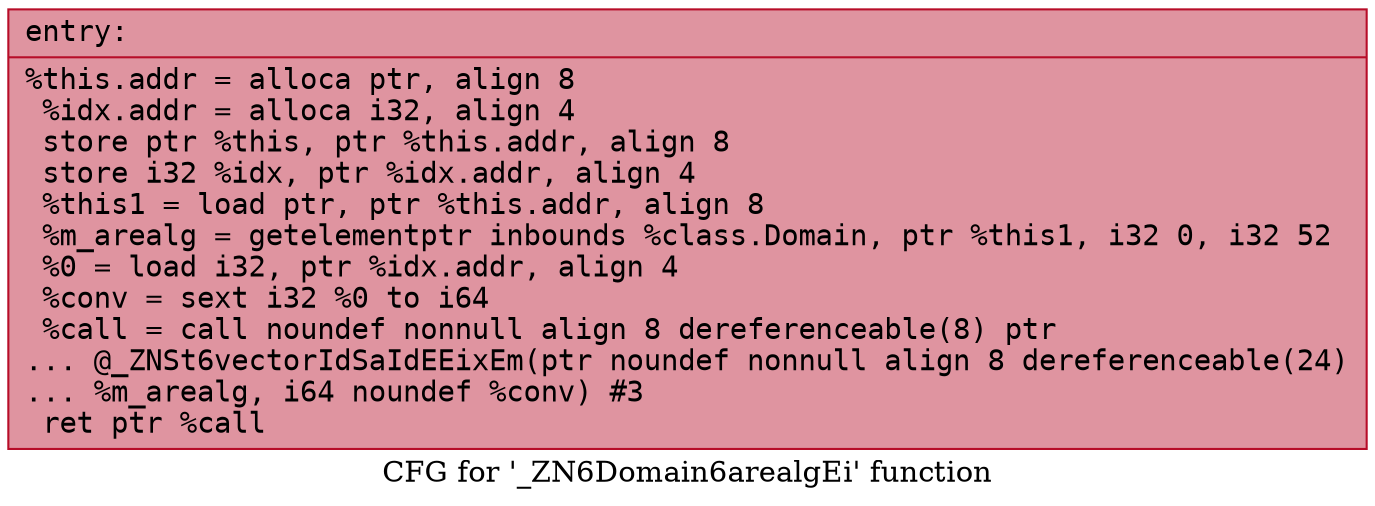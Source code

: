 digraph "CFG for '_ZN6Domain6arealgEi' function" {
	label="CFG for '_ZN6Domain6arealgEi' function";

	Node0x561418af5730 [shape=record,color="#b70d28ff", style=filled, fillcolor="#b70d2870" fontname="Courier",label="{entry:\l|  %this.addr = alloca ptr, align 8\l  %idx.addr = alloca i32, align 4\l  store ptr %this, ptr %this.addr, align 8\l  store i32 %idx, ptr %idx.addr, align 4\l  %this1 = load ptr, ptr %this.addr, align 8\l  %m_arealg = getelementptr inbounds %class.Domain, ptr %this1, i32 0, i32 52\l  %0 = load i32, ptr %idx.addr, align 4\l  %conv = sext i32 %0 to i64\l  %call = call noundef nonnull align 8 dereferenceable(8) ptr\l... @_ZNSt6vectorIdSaIdEEixEm(ptr noundef nonnull align 8 dereferenceable(24)\l... %m_arealg, i64 noundef %conv) #3\l  ret ptr %call\l}"];
}
